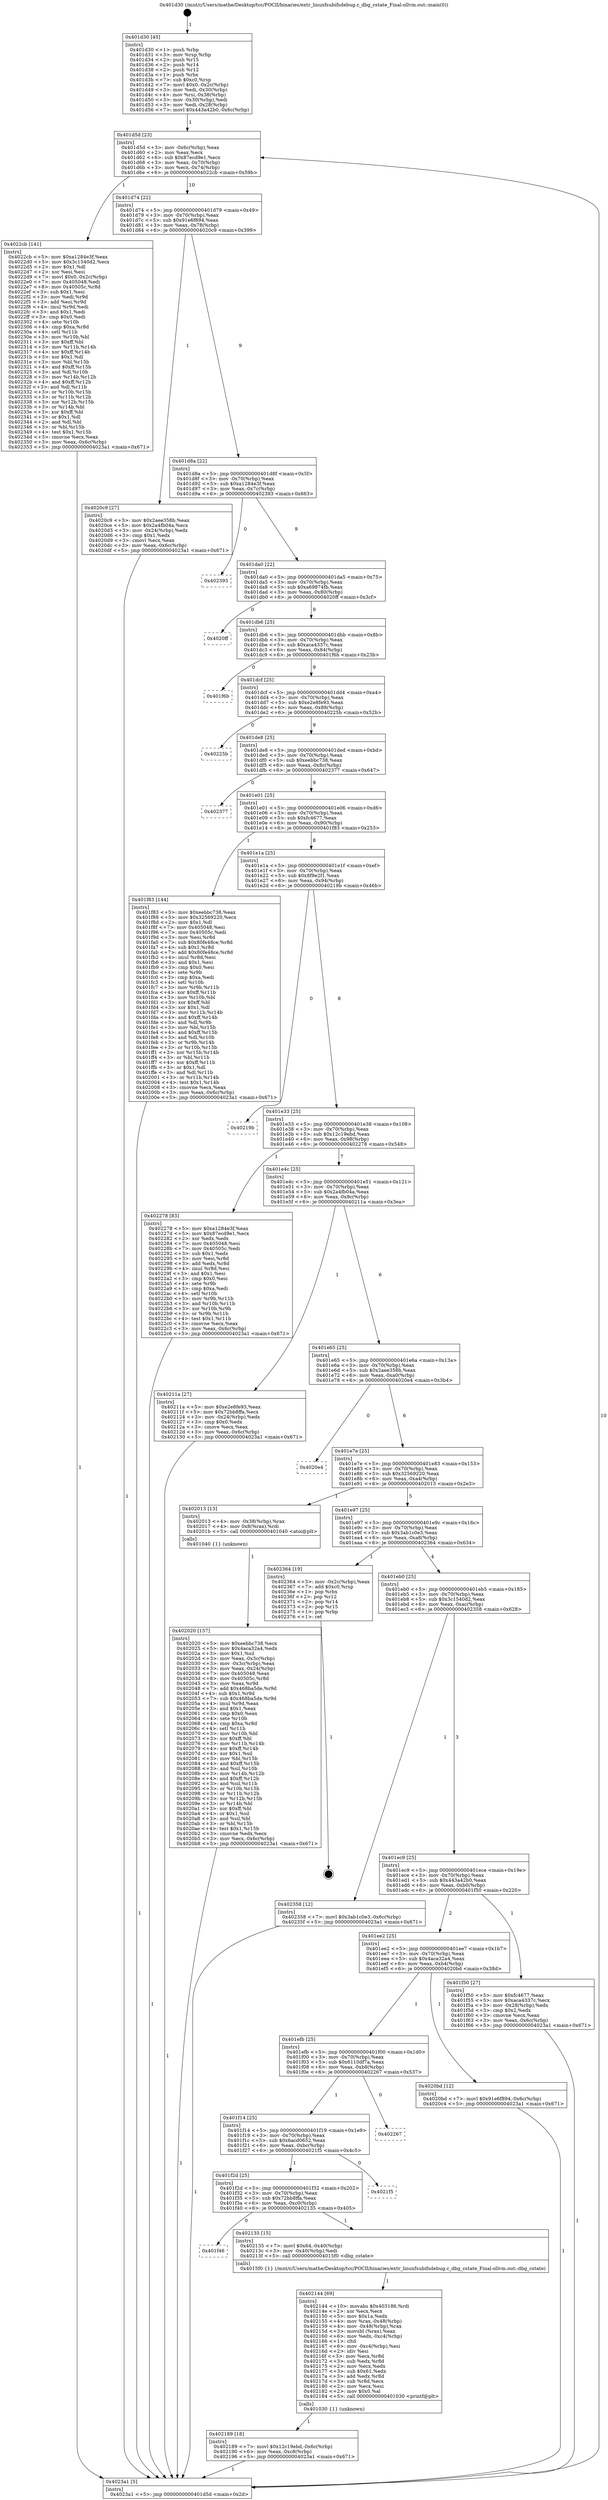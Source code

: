 digraph "0x401d30" {
  label = "0x401d30 (/mnt/c/Users/mathe/Desktop/tcc/POCII/binaries/extr_linuxfsubifsdebug.c_dbg_cstate_Final-ollvm.out::main(0))"
  labelloc = "t"
  node[shape=record]

  Entry [label="",width=0.3,height=0.3,shape=circle,fillcolor=black,style=filled]
  "0x401d5d" [label="{
     0x401d5d [23]\l
     | [instrs]\l
     &nbsp;&nbsp;0x401d5d \<+3\>: mov -0x6c(%rbp),%eax\l
     &nbsp;&nbsp;0x401d60 \<+2\>: mov %eax,%ecx\l
     &nbsp;&nbsp;0x401d62 \<+6\>: sub $0x87ecd9e1,%ecx\l
     &nbsp;&nbsp;0x401d68 \<+3\>: mov %eax,-0x70(%rbp)\l
     &nbsp;&nbsp;0x401d6b \<+3\>: mov %ecx,-0x74(%rbp)\l
     &nbsp;&nbsp;0x401d6e \<+6\>: je 00000000004022cb \<main+0x59b\>\l
  }"]
  "0x4022cb" [label="{
     0x4022cb [141]\l
     | [instrs]\l
     &nbsp;&nbsp;0x4022cb \<+5\>: mov $0xa1284e3f,%eax\l
     &nbsp;&nbsp;0x4022d0 \<+5\>: mov $0x3c1540d2,%ecx\l
     &nbsp;&nbsp;0x4022d5 \<+2\>: mov $0x1,%dl\l
     &nbsp;&nbsp;0x4022d7 \<+2\>: xor %esi,%esi\l
     &nbsp;&nbsp;0x4022d9 \<+7\>: movl $0x0,-0x2c(%rbp)\l
     &nbsp;&nbsp;0x4022e0 \<+7\>: mov 0x405048,%edi\l
     &nbsp;&nbsp;0x4022e7 \<+8\>: mov 0x40505c,%r8d\l
     &nbsp;&nbsp;0x4022ef \<+3\>: sub $0x1,%esi\l
     &nbsp;&nbsp;0x4022f2 \<+3\>: mov %edi,%r9d\l
     &nbsp;&nbsp;0x4022f5 \<+3\>: add %esi,%r9d\l
     &nbsp;&nbsp;0x4022f8 \<+4\>: imul %r9d,%edi\l
     &nbsp;&nbsp;0x4022fc \<+3\>: and $0x1,%edi\l
     &nbsp;&nbsp;0x4022ff \<+3\>: cmp $0x0,%edi\l
     &nbsp;&nbsp;0x402302 \<+4\>: sete %r10b\l
     &nbsp;&nbsp;0x402306 \<+4\>: cmp $0xa,%r8d\l
     &nbsp;&nbsp;0x40230a \<+4\>: setl %r11b\l
     &nbsp;&nbsp;0x40230e \<+3\>: mov %r10b,%bl\l
     &nbsp;&nbsp;0x402311 \<+3\>: xor $0xff,%bl\l
     &nbsp;&nbsp;0x402314 \<+3\>: mov %r11b,%r14b\l
     &nbsp;&nbsp;0x402317 \<+4\>: xor $0xff,%r14b\l
     &nbsp;&nbsp;0x40231b \<+3\>: xor $0x1,%dl\l
     &nbsp;&nbsp;0x40231e \<+3\>: mov %bl,%r15b\l
     &nbsp;&nbsp;0x402321 \<+4\>: and $0xff,%r15b\l
     &nbsp;&nbsp;0x402325 \<+3\>: and %dl,%r10b\l
     &nbsp;&nbsp;0x402328 \<+3\>: mov %r14b,%r12b\l
     &nbsp;&nbsp;0x40232b \<+4\>: and $0xff,%r12b\l
     &nbsp;&nbsp;0x40232f \<+3\>: and %dl,%r11b\l
     &nbsp;&nbsp;0x402332 \<+3\>: or %r10b,%r15b\l
     &nbsp;&nbsp;0x402335 \<+3\>: or %r11b,%r12b\l
     &nbsp;&nbsp;0x402338 \<+3\>: xor %r12b,%r15b\l
     &nbsp;&nbsp;0x40233b \<+3\>: or %r14b,%bl\l
     &nbsp;&nbsp;0x40233e \<+3\>: xor $0xff,%bl\l
     &nbsp;&nbsp;0x402341 \<+3\>: or $0x1,%dl\l
     &nbsp;&nbsp;0x402344 \<+2\>: and %dl,%bl\l
     &nbsp;&nbsp;0x402346 \<+3\>: or %bl,%r15b\l
     &nbsp;&nbsp;0x402349 \<+4\>: test $0x1,%r15b\l
     &nbsp;&nbsp;0x40234d \<+3\>: cmovne %ecx,%eax\l
     &nbsp;&nbsp;0x402350 \<+3\>: mov %eax,-0x6c(%rbp)\l
     &nbsp;&nbsp;0x402353 \<+5\>: jmp 00000000004023a1 \<main+0x671\>\l
  }"]
  "0x401d74" [label="{
     0x401d74 [22]\l
     | [instrs]\l
     &nbsp;&nbsp;0x401d74 \<+5\>: jmp 0000000000401d79 \<main+0x49\>\l
     &nbsp;&nbsp;0x401d79 \<+3\>: mov -0x70(%rbp),%eax\l
     &nbsp;&nbsp;0x401d7c \<+5\>: sub $0x91e6f894,%eax\l
     &nbsp;&nbsp;0x401d81 \<+3\>: mov %eax,-0x78(%rbp)\l
     &nbsp;&nbsp;0x401d84 \<+6\>: je 00000000004020c9 \<main+0x399\>\l
  }"]
  Exit [label="",width=0.3,height=0.3,shape=circle,fillcolor=black,style=filled,peripheries=2]
  "0x4020c9" [label="{
     0x4020c9 [27]\l
     | [instrs]\l
     &nbsp;&nbsp;0x4020c9 \<+5\>: mov $0x2aee358b,%eax\l
     &nbsp;&nbsp;0x4020ce \<+5\>: mov $0x2a4fb04a,%ecx\l
     &nbsp;&nbsp;0x4020d3 \<+3\>: mov -0x24(%rbp),%edx\l
     &nbsp;&nbsp;0x4020d6 \<+3\>: cmp $0x1,%edx\l
     &nbsp;&nbsp;0x4020d9 \<+3\>: cmovl %ecx,%eax\l
     &nbsp;&nbsp;0x4020dc \<+3\>: mov %eax,-0x6c(%rbp)\l
     &nbsp;&nbsp;0x4020df \<+5\>: jmp 00000000004023a1 \<main+0x671\>\l
  }"]
  "0x401d8a" [label="{
     0x401d8a [22]\l
     | [instrs]\l
     &nbsp;&nbsp;0x401d8a \<+5\>: jmp 0000000000401d8f \<main+0x5f\>\l
     &nbsp;&nbsp;0x401d8f \<+3\>: mov -0x70(%rbp),%eax\l
     &nbsp;&nbsp;0x401d92 \<+5\>: sub $0xa1284e3f,%eax\l
     &nbsp;&nbsp;0x401d97 \<+3\>: mov %eax,-0x7c(%rbp)\l
     &nbsp;&nbsp;0x401d9a \<+6\>: je 0000000000402393 \<main+0x663\>\l
  }"]
  "0x402189" [label="{
     0x402189 [18]\l
     | [instrs]\l
     &nbsp;&nbsp;0x402189 \<+7\>: movl $0x12c19ebd,-0x6c(%rbp)\l
     &nbsp;&nbsp;0x402190 \<+6\>: mov %eax,-0xc8(%rbp)\l
     &nbsp;&nbsp;0x402196 \<+5\>: jmp 00000000004023a1 \<main+0x671\>\l
  }"]
  "0x402393" [label="{
     0x402393\l
  }", style=dashed]
  "0x401da0" [label="{
     0x401da0 [22]\l
     | [instrs]\l
     &nbsp;&nbsp;0x401da0 \<+5\>: jmp 0000000000401da5 \<main+0x75\>\l
     &nbsp;&nbsp;0x401da5 \<+3\>: mov -0x70(%rbp),%eax\l
     &nbsp;&nbsp;0x401da8 \<+5\>: sub $0xa69874fb,%eax\l
     &nbsp;&nbsp;0x401dad \<+3\>: mov %eax,-0x80(%rbp)\l
     &nbsp;&nbsp;0x401db0 \<+6\>: je 00000000004020ff \<main+0x3cf\>\l
  }"]
  "0x402144" [label="{
     0x402144 [69]\l
     | [instrs]\l
     &nbsp;&nbsp;0x402144 \<+10\>: movabs $0x403186,%rdi\l
     &nbsp;&nbsp;0x40214e \<+2\>: xor %ecx,%ecx\l
     &nbsp;&nbsp;0x402150 \<+5\>: mov $0x1a,%edx\l
     &nbsp;&nbsp;0x402155 \<+4\>: mov %rax,-0x48(%rbp)\l
     &nbsp;&nbsp;0x402159 \<+4\>: mov -0x48(%rbp),%rax\l
     &nbsp;&nbsp;0x40215d \<+3\>: movsbl (%rax),%eax\l
     &nbsp;&nbsp;0x402160 \<+6\>: mov %edx,-0xc4(%rbp)\l
     &nbsp;&nbsp;0x402166 \<+1\>: cltd\l
     &nbsp;&nbsp;0x402167 \<+6\>: mov -0xc4(%rbp),%esi\l
     &nbsp;&nbsp;0x40216d \<+2\>: idiv %esi\l
     &nbsp;&nbsp;0x40216f \<+3\>: mov %ecx,%r8d\l
     &nbsp;&nbsp;0x402172 \<+3\>: sub %edx,%r8d\l
     &nbsp;&nbsp;0x402175 \<+2\>: mov %ecx,%edx\l
     &nbsp;&nbsp;0x402177 \<+3\>: sub $0x61,%edx\l
     &nbsp;&nbsp;0x40217a \<+3\>: add %edx,%r8d\l
     &nbsp;&nbsp;0x40217d \<+3\>: sub %r8d,%ecx\l
     &nbsp;&nbsp;0x402180 \<+2\>: mov %ecx,%esi\l
     &nbsp;&nbsp;0x402182 \<+2\>: mov $0x0,%al\l
     &nbsp;&nbsp;0x402184 \<+5\>: call 0000000000401030 \<printf@plt\>\l
     | [calls]\l
     &nbsp;&nbsp;0x401030 \{1\} (unknown)\l
  }"]
  "0x4020ff" [label="{
     0x4020ff\l
  }", style=dashed]
  "0x401db6" [label="{
     0x401db6 [25]\l
     | [instrs]\l
     &nbsp;&nbsp;0x401db6 \<+5\>: jmp 0000000000401dbb \<main+0x8b\>\l
     &nbsp;&nbsp;0x401dbb \<+3\>: mov -0x70(%rbp),%eax\l
     &nbsp;&nbsp;0x401dbe \<+5\>: sub $0xaca4337c,%eax\l
     &nbsp;&nbsp;0x401dc3 \<+6\>: mov %eax,-0x84(%rbp)\l
     &nbsp;&nbsp;0x401dc9 \<+6\>: je 0000000000401f6b \<main+0x23b\>\l
  }"]
  "0x401f46" [label="{
     0x401f46\l
  }", style=dashed]
  "0x401f6b" [label="{
     0x401f6b\l
  }", style=dashed]
  "0x401dcf" [label="{
     0x401dcf [25]\l
     | [instrs]\l
     &nbsp;&nbsp;0x401dcf \<+5\>: jmp 0000000000401dd4 \<main+0xa4\>\l
     &nbsp;&nbsp;0x401dd4 \<+3\>: mov -0x70(%rbp),%eax\l
     &nbsp;&nbsp;0x401dd7 \<+5\>: sub $0xe2e8fe93,%eax\l
     &nbsp;&nbsp;0x401ddc \<+6\>: mov %eax,-0x88(%rbp)\l
     &nbsp;&nbsp;0x401de2 \<+6\>: je 000000000040225b \<main+0x52b\>\l
  }"]
  "0x402135" [label="{
     0x402135 [15]\l
     | [instrs]\l
     &nbsp;&nbsp;0x402135 \<+7\>: movl $0x64,-0x40(%rbp)\l
     &nbsp;&nbsp;0x40213c \<+3\>: mov -0x40(%rbp),%edi\l
     &nbsp;&nbsp;0x40213f \<+5\>: call 00000000004015f0 \<dbg_cstate\>\l
     | [calls]\l
     &nbsp;&nbsp;0x4015f0 \{1\} (/mnt/c/Users/mathe/Desktop/tcc/POCII/binaries/extr_linuxfsubifsdebug.c_dbg_cstate_Final-ollvm.out::dbg_cstate)\l
  }"]
  "0x40225b" [label="{
     0x40225b\l
  }", style=dashed]
  "0x401de8" [label="{
     0x401de8 [25]\l
     | [instrs]\l
     &nbsp;&nbsp;0x401de8 \<+5\>: jmp 0000000000401ded \<main+0xbd\>\l
     &nbsp;&nbsp;0x401ded \<+3\>: mov -0x70(%rbp),%eax\l
     &nbsp;&nbsp;0x401df0 \<+5\>: sub $0xeebbc738,%eax\l
     &nbsp;&nbsp;0x401df5 \<+6\>: mov %eax,-0x8c(%rbp)\l
     &nbsp;&nbsp;0x401dfb \<+6\>: je 0000000000402377 \<main+0x647\>\l
  }"]
  "0x401f2d" [label="{
     0x401f2d [25]\l
     | [instrs]\l
     &nbsp;&nbsp;0x401f2d \<+5\>: jmp 0000000000401f32 \<main+0x202\>\l
     &nbsp;&nbsp;0x401f32 \<+3\>: mov -0x70(%rbp),%eax\l
     &nbsp;&nbsp;0x401f35 \<+5\>: sub $0x72bb8ffa,%eax\l
     &nbsp;&nbsp;0x401f3a \<+6\>: mov %eax,-0xc0(%rbp)\l
     &nbsp;&nbsp;0x401f40 \<+6\>: je 0000000000402135 \<main+0x405\>\l
  }"]
  "0x402377" [label="{
     0x402377\l
  }", style=dashed]
  "0x401e01" [label="{
     0x401e01 [25]\l
     | [instrs]\l
     &nbsp;&nbsp;0x401e01 \<+5\>: jmp 0000000000401e06 \<main+0xd6\>\l
     &nbsp;&nbsp;0x401e06 \<+3\>: mov -0x70(%rbp),%eax\l
     &nbsp;&nbsp;0x401e09 \<+5\>: sub $0xfc4677,%eax\l
     &nbsp;&nbsp;0x401e0e \<+6\>: mov %eax,-0x90(%rbp)\l
     &nbsp;&nbsp;0x401e14 \<+6\>: je 0000000000401f83 \<main+0x253\>\l
  }"]
  "0x4021f5" [label="{
     0x4021f5\l
  }", style=dashed]
  "0x401f83" [label="{
     0x401f83 [144]\l
     | [instrs]\l
     &nbsp;&nbsp;0x401f83 \<+5\>: mov $0xeebbc738,%eax\l
     &nbsp;&nbsp;0x401f88 \<+5\>: mov $0x32569220,%ecx\l
     &nbsp;&nbsp;0x401f8d \<+2\>: mov $0x1,%dl\l
     &nbsp;&nbsp;0x401f8f \<+7\>: mov 0x405048,%esi\l
     &nbsp;&nbsp;0x401f96 \<+7\>: mov 0x40505c,%edi\l
     &nbsp;&nbsp;0x401f9d \<+3\>: mov %esi,%r8d\l
     &nbsp;&nbsp;0x401fa0 \<+7\>: sub $0x80fe48ce,%r8d\l
     &nbsp;&nbsp;0x401fa7 \<+4\>: sub $0x1,%r8d\l
     &nbsp;&nbsp;0x401fab \<+7\>: add $0x80fe48ce,%r8d\l
     &nbsp;&nbsp;0x401fb2 \<+4\>: imul %r8d,%esi\l
     &nbsp;&nbsp;0x401fb6 \<+3\>: and $0x1,%esi\l
     &nbsp;&nbsp;0x401fb9 \<+3\>: cmp $0x0,%esi\l
     &nbsp;&nbsp;0x401fbc \<+4\>: sete %r9b\l
     &nbsp;&nbsp;0x401fc0 \<+3\>: cmp $0xa,%edi\l
     &nbsp;&nbsp;0x401fc3 \<+4\>: setl %r10b\l
     &nbsp;&nbsp;0x401fc7 \<+3\>: mov %r9b,%r11b\l
     &nbsp;&nbsp;0x401fca \<+4\>: xor $0xff,%r11b\l
     &nbsp;&nbsp;0x401fce \<+3\>: mov %r10b,%bl\l
     &nbsp;&nbsp;0x401fd1 \<+3\>: xor $0xff,%bl\l
     &nbsp;&nbsp;0x401fd4 \<+3\>: xor $0x1,%dl\l
     &nbsp;&nbsp;0x401fd7 \<+3\>: mov %r11b,%r14b\l
     &nbsp;&nbsp;0x401fda \<+4\>: and $0xff,%r14b\l
     &nbsp;&nbsp;0x401fde \<+3\>: and %dl,%r9b\l
     &nbsp;&nbsp;0x401fe1 \<+3\>: mov %bl,%r15b\l
     &nbsp;&nbsp;0x401fe4 \<+4\>: and $0xff,%r15b\l
     &nbsp;&nbsp;0x401fe8 \<+3\>: and %dl,%r10b\l
     &nbsp;&nbsp;0x401feb \<+3\>: or %r9b,%r14b\l
     &nbsp;&nbsp;0x401fee \<+3\>: or %r10b,%r15b\l
     &nbsp;&nbsp;0x401ff1 \<+3\>: xor %r15b,%r14b\l
     &nbsp;&nbsp;0x401ff4 \<+3\>: or %bl,%r11b\l
     &nbsp;&nbsp;0x401ff7 \<+4\>: xor $0xff,%r11b\l
     &nbsp;&nbsp;0x401ffb \<+3\>: or $0x1,%dl\l
     &nbsp;&nbsp;0x401ffe \<+3\>: and %dl,%r11b\l
     &nbsp;&nbsp;0x402001 \<+3\>: or %r11b,%r14b\l
     &nbsp;&nbsp;0x402004 \<+4\>: test $0x1,%r14b\l
     &nbsp;&nbsp;0x402008 \<+3\>: cmovne %ecx,%eax\l
     &nbsp;&nbsp;0x40200b \<+3\>: mov %eax,-0x6c(%rbp)\l
     &nbsp;&nbsp;0x40200e \<+5\>: jmp 00000000004023a1 \<main+0x671\>\l
  }"]
  "0x401e1a" [label="{
     0x401e1a [25]\l
     | [instrs]\l
     &nbsp;&nbsp;0x401e1a \<+5\>: jmp 0000000000401e1f \<main+0xef\>\l
     &nbsp;&nbsp;0x401e1f \<+3\>: mov -0x70(%rbp),%eax\l
     &nbsp;&nbsp;0x401e22 \<+5\>: sub $0x8f9e2f1,%eax\l
     &nbsp;&nbsp;0x401e27 \<+6\>: mov %eax,-0x94(%rbp)\l
     &nbsp;&nbsp;0x401e2d \<+6\>: je 000000000040219b \<main+0x46b\>\l
  }"]
  "0x401f14" [label="{
     0x401f14 [25]\l
     | [instrs]\l
     &nbsp;&nbsp;0x401f14 \<+5\>: jmp 0000000000401f19 \<main+0x1e9\>\l
     &nbsp;&nbsp;0x401f19 \<+3\>: mov -0x70(%rbp),%eax\l
     &nbsp;&nbsp;0x401f1c \<+5\>: sub $0x6acd0652,%eax\l
     &nbsp;&nbsp;0x401f21 \<+6\>: mov %eax,-0xbc(%rbp)\l
     &nbsp;&nbsp;0x401f27 \<+6\>: je 00000000004021f5 \<main+0x4c5\>\l
  }"]
  "0x40219b" [label="{
     0x40219b\l
  }", style=dashed]
  "0x401e33" [label="{
     0x401e33 [25]\l
     | [instrs]\l
     &nbsp;&nbsp;0x401e33 \<+5\>: jmp 0000000000401e38 \<main+0x108\>\l
     &nbsp;&nbsp;0x401e38 \<+3\>: mov -0x70(%rbp),%eax\l
     &nbsp;&nbsp;0x401e3b \<+5\>: sub $0x12c19ebd,%eax\l
     &nbsp;&nbsp;0x401e40 \<+6\>: mov %eax,-0x98(%rbp)\l
     &nbsp;&nbsp;0x401e46 \<+6\>: je 0000000000402278 \<main+0x548\>\l
  }"]
  "0x402267" [label="{
     0x402267\l
  }", style=dashed]
  "0x402278" [label="{
     0x402278 [83]\l
     | [instrs]\l
     &nbsp;&nbsp;0x402278 \<+5\>: mov $0xa1284e3f,%eax\l
     &nbsp;&nbsp;0x40227d \<+5\>: mov $0x87ecd9e1,%ecx\l
     &nbsp;&nbsp;0x402282 \<+2\>: xor %edx,%edx\l
     &nbsp;&nbsp;0x402284 \<+7\>: mov 0x405048,%esi\l
     &nbsp;&nbsp;0x40228b \<+7\>: mov 0x40505c,%edi\l
     &nbsp;&nbsp;0x402292 \<+3\>: sub $0x1,%edx\l
     &nbsp;&nbsp;0x402295 \<+3\>: mov %esi,%r8d\l
     &nbsp;&nbsp;0x402298 \<+3\>: add %edx,%r8d\l
     &nbsp;&nbsp;0x40229b \<+4\>: imul %r8d,%esi\l
     &nbsp;&nbsp;0x40229f \<+3\>: and $0x1,%esi\l
     &nbsp;&nbsp;0x4022a2 \<+3\>: cmp $0x0,%esi\l
     &nbsp;&nbsp;0x4022a5 \<+4\>: sete %r9b\l
     &nbsp;&nbsp;0x4022a9 \<+3\>: cmp $0xa,%edi\l
     &nbsp;&nbsp;0x4022ac \<+4\>: setl %r10b\l
     &nbsp;&nbsp;0x4022b0 \<+3\>: mov %r9b,%r11b\l
     &nbsp;&nbsp;0x4022b3 \<+3\>: and %r10b,%r11b\l
     &nbsp;&nbsp;0x4022b6 \<+3\>: xor %r10b,%r9b\l
     &nbsp;&nbsp;0x4022b9 \<+3\>: or %r9b,%r11b\l
     &nbsp;&nbsp;0x4022bc \<+4\>: test $0x1,%r11b\l
     &nbsp;&nbsp;0x4022c0 \<+3\>: cmovne %ecx,%eax\l
     &nbsp;&nbsp;0x4022c3 \<+3\>: mov %eax,-0x6c(%rbp)\l
     &nbsp;&nbsp;0x4022c6 \<+5\>: jmp 00000000004023a1 \<main+0x671\>\l
  }"]
  "0x401e4c" [label="{
     0x401e4c [25]\l
     | [instrs]\l
     &nbsp;&nbsp;0x401e4c \<+5\>: jmp 0000000000401e51 \<main+0x121\>\l
     &nbsp;&nbsp;0x401e51 \<+3\>: mov -0x70(%rbp),%eax\l
     &nbsp;&nbsp;0x401e54 \<+5\>: sub $0x2a4fb04a,%eax\l
     &nbsp;&nbsp;0x401e59 \<+6\>: mov %eax,-0x9c(%rbp)\l
     &nbsp;&nbsp;0x401e5f \<+6\>: je 000000000040211a \<main+0x3ea\>\l
  }"]
  "0x401efb" [label="{
     0x401efb [25]\l
     | [instrs]\l
     &nbsp;&nbsp;0x401efb \<+5\>: jmp 0000000000401f00 \<main+0x1d0\>\l
     &nbsp;&nbsp;0x401f00 \<+3\>: mov -0x70(%rbp),%eax\l
     &nbsp;&nbsp;0x401f03 \<+5\>: sub $0x6110df7a,%eax\l
     &nbsp;&nbsp;0x401f08 \<+6\>: mov %eax,-0xb8(%rbp)\l
     &nbsp;&nbsp;0x401f0e \<+6\>: je 0000000000402267 \<main+0x537\>\l
  }"]
  "0x40211a" [label="{
     0x40211a [27]\l
     | [instrs]\l
     &nbsp;&nbsp;0x40211a \<+5\>: mov $0xe2e8fe93,%eax\l
     &nbsp;&nbsp;0x40211f \<+5\>: mov $0x72bb8ffa,%ecx\l
     &nbsp;&nbsp;0x402124 \<+3\>: mov -0x24(%rbp),%edx\l
     &nbsp;&nbsp;0x402127 \<+3\>: cmp $0x0,%edx\l
     &nbsp;&nbsp;0x40212a \<+3\>: cmove %ecx,%eax\l
     &nbsp;&nbsp;0x40212d \<+3\>: mov %eax,-0x6c(%rbp)\l
     &nbsp;&nbsp;0x402130 \<+5\>: jmp 00000000004023a1 \<main+0x671\>\l
  }"]
  "0x401e65" [label="{
     0x401e65 [25]\l
     | [instrs]\l
     &nbsp;&nbsp;0x401e65 \<+5\>: jmp 0000000000401e6a \<main+0x13a\>\l
     &nbsp;&nbsp;0x401e6a \<+3\>: mov -0x70(%rbp),%eax\l
     &nbsp;&nbsp;0x401e6d \<+5\>: sub $0x2aee358b,%eax\l
     &nbsp;&nbsp;0x401e72 \<+6\>: mov %eax,-0xa0(%rbp)\l
     &nbsp;&nbsp;0x401e78 \<+6\>: je 00000000004020e4 \<main+0x3b4\>\l
  }"]
  "0x4020bd" [label="{
     0x4020bd [12]\l
     | [instrs]\l
     &nbsp;&nbsp;0x4020bd \<+7\>: movl $0x91e6f894,-0x6c(%rbp)\l
     &nbsp;&nbsp;0x4020c4 \<+5\>: jmp 00000000004023a1 \<main+0x671\>\l
  }"]
  "0x4020e4" [label="{
     0x4020e4\l
  }", style=dashed]
  "0x401e7e" [label="{
     0x401e7e [25]\l
     | [instrs]\l
     &nbsp;&nbsp;0x401e7e \<+5\>: jmp 0000000000401e83 \<main+0x153\>\l
     &nbsp;&nbsp;0x401e83 \<+3\>: mov -0x70(%rbp),%eax\l
     &nbsp;&nbsp;0x401e86 \<+5\>: sub $0x32569220,%eax\l
     &nbsp;&nbsp;0x401e8b \<+6\>: mov %eax,-0xa4(%rbp)\l
     &nbsp;&nbsp;0x401e91 \<+6\>: je 0000000000402013 \<main+0x2e3\>\l
  }"]
  "0x402020" [label="{
     0x402020 [157]\l
     | [instrs]\l
     &nbsp;&nbsp;0x402020 \<+5\>: mov $0xeebbc738,%ecx\l
     &nbsp;&nbsp;0x402025 \<+5\>: mov $0x4aca32a4,%edx\l
     &nbsp;&nbsp;0x40202a \<+3\>: mov $0x1,%sil\l
     &nbsp;&nbsp;0x40202d \<+3\>: mov %eax,-0x3c(%rbp)\l
     &nbsp;&nbsp;0x402030 \<+3\>: mov -0x3c(%rbp),%eax\l
     &nbsp;&nbsp;0x402033 \<+3\>: mov %eax,-0x24(%rbp)\l
     &nbsp;&nbsp;0x402036 \<+7\>: mov 0x405048,%eax\l
     &nbsp;&nbsp;0x40203d \<+8\>: mov 0x40505c,%r8d\l
     &nbsp;&nbsp;0x402045 \<+3\>: mov %eax,%r9d\l
     &nbsp;&nbsp;0x402048 \<+7\>: add $0x468ba5de,%r9d\l
     &nbsp;&nbsp;0x40204f \<+4\>: sub $0x1,%r9d\l
     &nbsp;&nbsp;0x402053 \<+7\>: sub $0x468ba5de,%r9d\l
     &nbsp;&nbsp;0x40205a \<+4\>: imul %r9d,%eax\l
     &nbsp;&nbsp;0x40205e \<+3\>: and $0x1,%eax\l
     &nbsp;&nbsp;0x402061 \<+3\>: cmp $0x0,%eax\l
     &nbsp;&nbsp;0x402064 \<+4\>: sete %r10b\l
     &nbsp;&nbsp;0x402068 \<+4\>: cmp $0xa,%r8d\l
     &nbsp;&nbsp;0x40206c \<+4\>: setl %r11b\l
     &nbsp;&nbsp;0x402070 \<+3\>: mov %r10b,%bl\l
     &nbsp;&nbsp;0x402073 \<+3\>: xor $0xff,%bl\l
     &nbsp;&nbsp;0x402076 \<+3\>: mov %r11b,%r14b\l
     &nbsp;&nbsp;0x402079 \<+4\>: xor $0xff,%r14b\l
     &nbsp;&nbsp;0x40207d \<+4\>: xor $0x1,%sil\l
     &nbsp;&nbsp;0x402081 \<+3\>: mov %bl,%r15b\l
     &nbsp;&nbsp;0x402084 \<+4\>: and $0xff,%r15b\l
     &nbsp;&nbsp;0x402088 \<+3\>: and %sil,%r10b\l
     &nbsp;&nbsp;0x40208b \<+3\>: mov %r14b,%r12b\l
     &nbsp;&nbsp;0x40208e \<+4\>: and $0xff,%r12b\l
     &nbsp;&nbsp;0x402092 \<+3\>: and %sil,%r11b\l
     &nbsp;&nbsp;0x402095 \<+3\>: or %r10b,%r15b\l
     &nbsp;&nbsp;0x402098 \<+3\>: or %r11b,%r12b\l
     &nbsp;&nbsp;0x40209b \<+3\>: xor %r12b,%r15b\l
     &nbsp;&nbsp;0x40209e \<+3\>: or %r14b,%bl\l
     &nbsp;&nbsp;0x4020a1 \<+3\>: xor $0xff,%bl\l
     &nbsp;&nbsp;0x4020a4 \<+4\>: or $0x1,%sil\l
     &nbsp;&nbsp;0x4020a8 \<+3\>: and %sil,%bl\l
     &nbsp;&nbsp;0x4020ab \<+3\>: or %bl,%r15b\l
     &nbsp;&nbsp;0x4020ae \<+4\>: test $0x1,%r15b\l
     &nbsp;&nbsp;0x4020b2 \<+3\>: cmovne %edx,%ecx\l
     &nbsp;&nbsp;0x4020b5 \<+3\>: mov %ecx,-0x6c(%rbp)\l
     &nbsp;&nbsp;0x4020b8 \<+5\>: jmp 00000000004023a1 \<main+0x671\>\l
  }"]
  "0x402013" [label="{
     0x402013 [13]\l
     | [instrs]\l
     &nbsp;&nbsp;0x402013 \<+4\>: mov -0x38(%rbp),%rax\l
     &nbsp;&nbsp;0x402017 \<+4\>: mov 0x8(%rax),%rdi\l
     &nbsp;&nbsp;0x40201b \<+5\>: call 0000000000401040 \<atoi@plt\>\l
     | [calls]\l
     &nbsp;&nbsp;0x401040 \{1\} (unknown)\l
  }"]
  "0x401e97" [label="{
     0x401e97 [25]\l
     | [instrs]\l
     &nbsp;&nbsp;0x401e97 \<+5\>: jmp 0000000000401e9c \<main+0x16c\>\l
     &nbsp;&nbsp;0x401e9c \<+3\>: mov -0x70(%rbp),%eax\l
     &nbsp;&nbsp;0x401e9f \<+5\>: sub $0x3ab1c0e3,%eax\l
     &nbsp;&nbsp;0x401ea4 \<+6\>: mov %eax,-0xa8(%rbp)\l
     &nbsp;&nbsp;0x401eaa \<+6\>: je 0000000000402364 \<main+0x634\>\l
  }"]
  "0x401d30" [label="{
     0x401d30 [45]\l
     | [instrs]\l
     &nbsp;&nbsp;0x401d30 \<+1\>: push %rbp\l
     &nbsp;&nbsp;0x401d31 \<+3\>: mov %rsp,%rbp\l
     &nbsp;&nbsp;0x401d34 \<+2\>: push %r15\l
     &nbsp;&nbsp;0x401d36 \<+2\>: push %r14\l
     &nbsp;&nbsp;0x401d38 \<+2\>: push %r12\l
     &nbsp;&nbsp;0x401d3a \<+1\>: push %rbx\l
     &nbsp;&nbsp;0x401d3b \<+7\>: sub $0xc0,%rsp\l
     &nbsp;&nbsp;0x401d42 \<+7\>: movl $0x0,-0x2c(%rbp)\l
     &nbsp;&nbsp;0x401d49 \<+3\>: mov %edi,-0x30(%rbp)\l
     &nbsp;&nbsp;0x401d4c \<+4\>: mov %rsi,-0x38(%rbp)\l
     &nbsp;&nbsp;0x401d50 \<+3\>: mov -0x30(%rbp),%edi\l
     &nbsp;&nbsp;0x401d53 \<+3\>: mov %edi,-0x28(%rbp)\l
     &nbsp;&nbsp;0x401d56 \<+7\>: movl $0x443a42b0,-0x6c(%rbp)\l
  }"]
  "0x402364" [label="{
     0x402364 [19]\l
     | [instrs]\l
     &nbsp;&nbsp;0x402364 \<+3\>: mov -0x2c(%rbp),%eax\l
     &nbsp;&nbsp;0x402367 \<+7\>: add $0xc0,%rsp\l
     &nbsp;&nbsp;0x40236e \<+1\>: pop %rbx\l
     &nbsp;&nbsp;0x40236f \<+2\>: pop %r12\l
     &nbsp;&nbsp;0x402371 \<+2\>: pop %r14\l
     &nbsp;&nbsp;0x402373 \<+2\>: pop %r15\l
     &nbsp;&nbsp;0x402375 \<+1\>: pop %rbp\l
     &nbsp;&nbsp;0x402376 \<+1\>: ret\l
  }"]
  "0x401eb0" [label="{
     0x401eb0 [25]\l
     | [instrs]\l
     &nbsp;&nbsp;0x401eb0 \<+5\>: jmp 0000000000401eb5 \<main+0x185\>\l
     &nbsp;&nbsp;0x401eb5 \<+3\>: mov -0x70(%rbp),%eax\l
     &nbsp;&nbsp;0x401eb8 \<+5\>: sub $0x3c1540d2,%eax\l
     &nbsp;&nbsp;0x401ebd \<+6\>: mov %eax,-0xac(%rbp)\l
     &nbsp;&nbsp;0x401ec3 \<+6\>: je 0000000000402358 \<main+0x628\>\l
  }"]
  "0x4023a1" [label="{
     0x4023a1 [5]\l
     | [instrs]\l
     &nbsp;&nbsp;0x4023a1 \<+5\>: jmp 0000000000401d5d \<main+0x2d\>\l
  }"]
  "0x402358" [label="{
     0x402358 [12]\l
     | [instrs]\l
     &nbsp;&nbsp;0x402358 \<+7\>: movl $0x3ab1c0e3,-0x6c(%rbp)\l
     &nbsp;&nbsp;0x40235f \<+5\>: jmp 00000000004023a1 \<main+0x671\>\l
  }"]
  "0x401ec9" [label="{
     0x401ec9 [25]\l
     | [instrs]\l
     &nbsp;&nbsp;0x401ec9 \<+5\>: jmp 0000000000401ece \<main+0x19e\>\l
     &nbsp;&nbsp;0x401ece \<+3\>: mov -0x70(%rbp),%eax\l
     &nbsp;&nbsp;0x401ed1 \<+5\>: sub $0x443a42b0,%eax\l
     &nbsp;&nbsp;0x401ed6 \<+6\>: mov %eax,-0xb0(%rbp)\l
     &nbsp;&nbsp;0x401edc \<+6\>: je 0000000000401f50 \<main+0x220\>\l
  }"]
  "0x401ee2" [label="{
     0x401ee2 [25]\l
     | [instrs]\l
     &nbsp;&nbsp;0x401ee2 \<+5\>: jmp 0000000000401ee7 \<main+0x1b7\>\l
     &nbsp;&nbsp;0x401ee7 \<+3\>: mov -0x70(%rbp),%eax\l
     &nbsp;&nbsp;0x401eea \<+5\>: sub $0x4aca32a4,%eax\l
     &nbsp;&nbsp;0x401eef \<+6\>: mov %eax,-0xb4(%rbp)\l
     &nbsp;&nbsp;0x401ef5 \<+6\>: je 00000000004020bd \<main+0x38d\>\l
  }"]
  "0x401f50" [label="{
     0x401f50 [27]\l
     | [instrs]\l
     &nbsp;&nbsp;0x401f50 \<+5\>: mov $0xfc4677,%eax\l
     &nbsp;&nbsp;0x401f55 \<+5\>: mov $0xaca4337c,%ecx\l
     &nbsp;&nbsp;0x401f5a \<+3\>: mov -0x28(%rbp),%edx\l
     &nbsp;&nbsp;0x401f5d \<+3\>: cmp $0x2,%edx\l
     &nbsp;&nbsp;0x401f60 \<+3\>: cmovne %ecx,%eax\l
     &nbsp;&nbsp;0x401f63 \<+3\>: mov %eax,-0x6c(%rbp)\l
     &nbsp;&nbsp;0x401f66 \<+5\>: jmp 00000000004023a1 \<main+0x671\>\l
  }"]
  Entry -> "0x401d30" [label=" 1"]
  "0x401d5d" -> "0x4022cb" [label=" 1"]
  "0x401d5d" -> "0x401d74" [label=" 10"]
  "0x402364" -> Exit [label=" 1"]
  "0x401d74" -> "0x4020c9" [label=" 1"]
  "0x401d74" -> "0x401d8a" [label=" 9"]
  "0x402358" -> "0x4023a1" [label=" 1"]
  "0x401d8a" -> "0x402393" [label=" 0"]
  "0x401d8a" -> "0x401da0" [label=" 9"]
  "0x4022cb" -> "0x4023a1" [label=" 1"]
  "0x401da0" -> "0x4020ff" [label=" 0"]
  "0x401da0" -> "0x401db6" [label=" 9"]
  "0x402278" -> "0x4023a1" [label=" 1"]
  "0x401db6" -> "0x401f6b" [label=" 0"]
  "0x401db6" -> "0x401dcf" [label=" 9"]
  "0x402189" -> "0x4023a1" [label=" 1"]
  "0x401dcf" -> "0x40225b" [label=" 0"]
  "0x401dcf" -> "0x401de8" [label=" 9"]
  "0x402144" -> "0x402189" [label=" 1"]
  "0x401de8" -> "0x402377" [label=" 0"]
  "0x401de8" -> "0x401e01" [label=" 9"]
  "0x401f2d" -> "0x401f46" [label=" 0"]
  "0x401e01" -> "0x401f83" [label=" 1"]
  "0x401e01" -> "0x401e1a" [label=" 8"]
  "0x401f2d" -> "0x402135" [label=" 1"]
  "0x401e1a" -> "0x40219b" [label=" 0"]
  "0x401e1a" -> "0x401e33" [label=" 8"]
  "0x401f14" -> "0x401f2d" [label=" 1"]
  "0x401e33" -> "0x402278" [label=" 1"]
  "0x401e33" -> "0x401e4c" [label=" 7"]
  "0x401f14" -> "0x4021f5" [label=" 0"]
  "0x401e4c" -> "0x40211a" [label=" 1"]
  "0x401e4c" -> "0x401e65" [label=" 6"]
  "0x401efb" -> "0x401f14" [label=" 1"]
  "0x401e65" -> "0x4020e4" [label=" 0"]
  "0x401e65" -> "0x401e7e" [label=" 6"]
  "0x401efb" -> "0x402267" [label=" 0"]
  "0x401e7e" -> "0x402013" [label=" 1"]
  "0x401e7e" -> "0x401e97" [label=" 5"]
  "0x40211a" -> "0x4023a1" [label=" 1"]
  "0x401e97" -> "0x402364" [label=" 1"]
  "0x401e97" -> "0x401eb0" [label=" 4"]
  "0x4020c9" -> "0x4023a1" [label=" 1"]
  "0x401eb0" -> "0x402358" [label=" 1"]
  "0x401eb0" -> "0x401ec9" [label=" 3"]
  "0x4020bd" -> "0x4023a1" [label=" 1"]
  "0x401ec9" -> "0x401f50" [label=" 1"]
  "0x401ec9" -> "0x401ee2" [label=" 2"]
  "0x401f50" -> "0x4023a1" [label=" 1"]
  "0x401d30" -> "0x401d5d" [label=" 1"]
  "0x4023a1" -> "0x401d5d" [label=" 10"]
  "0x401f83" -> "0x4023a1" [label=" 1"]
  "0x402013" -> "0x402020" [label=" 1"]
  "0x402020" -> "0x4023a1" [label=" 1"]
  "0x402135" -> "0x402144" [label=" 1"]
  "0x401ee2" -> "0x4020bd" [label=" 1"]
  "0x401ee2" -> "0x401efb" [label=" 1"]
}
